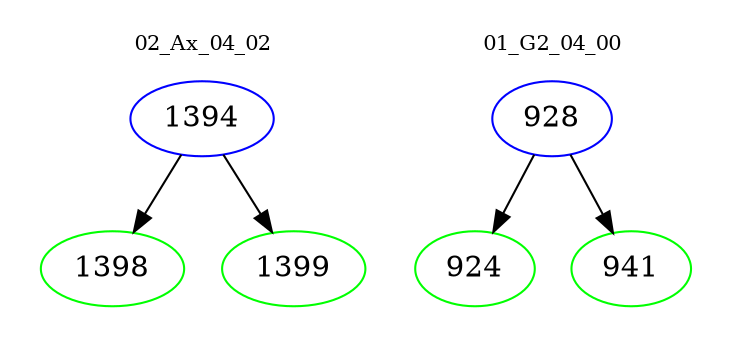 digraph{
subgraph cluster_0 {
color = white
label = "02_Ax_04_02";
fontsize=10;
T0_1394 [label="1394", color="blue"]
T0_1394 -> T0_1398 [color="black"]
T0_1398 [label="1398", color="green"]
T0_1394 -> T0_1399 [color="black"]
T0_1399 [label="1399", color="green"]
}
subgraph cluster_1 {
color = white
label = "01_G2_04_00";
fontsize=10;
T1_928 [label="928", color="blue"]
T1_928 -> T1_924 [color="black"]
T1_924 [label="924", color="green"]
T1_928 -> T1_941 [color="black"]
T1_941 [label="941", color="green"]
}
}
